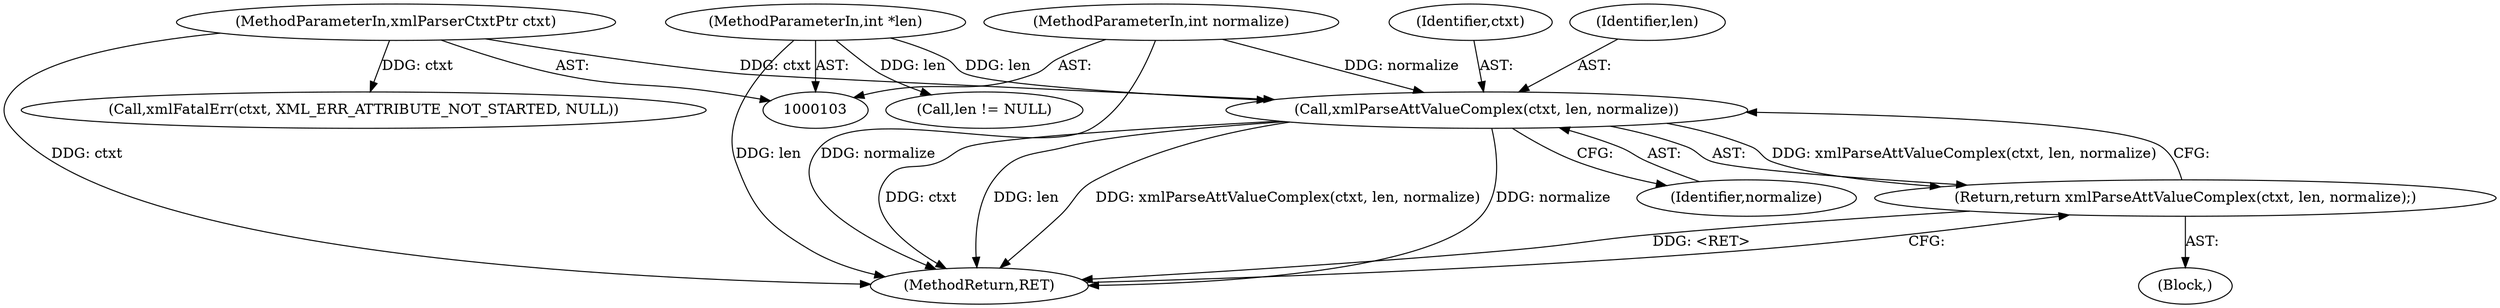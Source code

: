 digraph "0_Chrome_d0947db40187f4708c58e64cbd6013faf9eddeed_1@pointer" {
"1000683" [label="(Call,xmlParseAttValueComplex(ctxt, len, normalize))"];
"1000104" [label="(MethodParameterIn,xmlParserCtxtPtr ctxt)"];
"1000105" [label="(MethodParameterIn,int *len)"];
"1000107" [label="(MethodParameterIn,int normalize)"];
"1000682" [label="(Return,return xmlParseAttValueComplex(ctxt, len, normalize);)"];
"1000104" [label="(MethodParameterIn,xmlParserCtxtPtr ctxt)"];
"1000682" [label="(Return,return xmlParseAttValueComplex(ctxt, len, normalize);)"];
"1000684" [label="(Identifier,ctxt)"];
"1000141" [label="(Call,xmlFatalErr(ctxt, XML_ERR_ATTRIBUTE_NOT_STARTED, NULL))"];
"1000685" [label="(Identifier,len)"];
"1000105" [label="(MethodParameterIn,int *len)"];
"1000687" [label="(MethodReturn,RET)"];
"1000108" [label="(Block,)"];
"1000686" [label="(Identifier,normalize)"];
"1000107" [label="(MethodParameterIn,int normalize)"];
"1000683" [label="(Call,xmlParseAttValueComplex(ctxt, len, normalize))"];
"1000634" [label="(Call,len != NULL)"];
"1000683" -> "1000682"  [label="AST: "];
"1000683" -> "1000686"  [label="CFG: "];
"1000684" -> "1000683"  [label="AST: "];
"1000685" -> "1000683"  [label="AST: "];
"1000686" -> "1000683"  [label="AST: "];
"1000682" -> "1000683"  [label="CFG: "];
"1000683" -> "1000687"  [label="DDG: ctxt"];
"1000683" -> "1000687"  [label="DDG: len"];
"1000683" -> "1000687"  [label="DDG: xmlParseAttValueComplex(ctxt, len, normalize)"];
"1000683" -> "1000687"  [label="DDG: normalize"];
"1000683" -> "1000682"  [label="DDG: xmlParseAttValueComplex(ctxt, len, normalize)"];
"1000104" -> "1000683"  [label="DDG: ctxt"];
"1000105" -> "1000683"  [label="DDG: len"];
"1000107" -> "1000683"  [label="DDG: normalize"];
"1000104" -> "1000103"  [label="AST: "];
"1000104" -> "1000687"  [label="DDG: ctxt"];
"1000104" -> "1000141"  [label="DDG: ctxt"];
"1000105" -> "1000103"  [label="AST: "];
"1000105" -> "1000687"  [label="DDG: len"];
"1000105" -> "1000634"  [label="DDG: len"];
"1000107" -> "1000103"  [label="AST: "];
"1000107" -> "1000687"  [label="DDG: normalize"];
"1000682" -> "1000108"  [label="AST: "];
"1000687" -> "1000682"  [label="CFG: "];
"1000682" -> "1000687"  [label="DDG: <RET>"];
}
